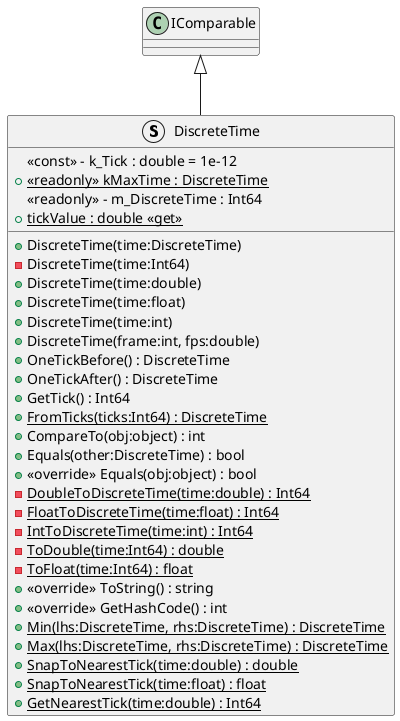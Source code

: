 @startuml
struct DiscreteTime {
    <<const>> - k_Tick : double = 1e-12
    + {static} <<readonly>> kMaxTime : DiscreteTime
    <<readonly>> - m_DiscreteTime : Int64
    + {static} tickValue : double <<get>>
    + DiscreteTime(time:DiscreteTime)
    - DiscreteTime(time:Int64)
    + DiscreteTime(time:double)
    + DiscreteTime(time:float)
    + DiscreteTime(time:int)
    + DiscreteTime(frame:int, fps:double)
    + OneTickBefore() : DiscreteTime
    + OneTickAfter() : DiscreteTime
    + GetTick() : Int64
    + {static} FromTicks(ticks:Int64) : DiscreteTime
    + CompareTo(obj:object) : int
    + Equals(other:DiscreteTime) : bool
    + <<override>> Equals(obj:object) : bool
    {static} - DoubleToDiscreteTime(time:double) : Int64
    {static} - FloatToDiscreteTime(time:float) : Int64
    {static} - IntToDiscreteTime(time:int) : Int64
    {static} - ToDouble(time:Int64) : double
    {static} - ToFloat(time:Int64) : float
    + <<override>> ToString() : string
    + <<override>> GetHashCode() : int
    + {static} Min(lhs:DiscreteTime, rhs:DiscreteTime) : DiscreteTime
    + {static} Max(lhs:DiscreteTime, rhs:DiscreteTime) : DiscreteTime
    + {static} SnapToNearestTick(time:double) : double
    + {static} SnapToNearestTick(time:float) : float
    + {static} GetNearestTick(time:double) : Int64
}
IComparable <|-- DiscreteTime
@enduml
